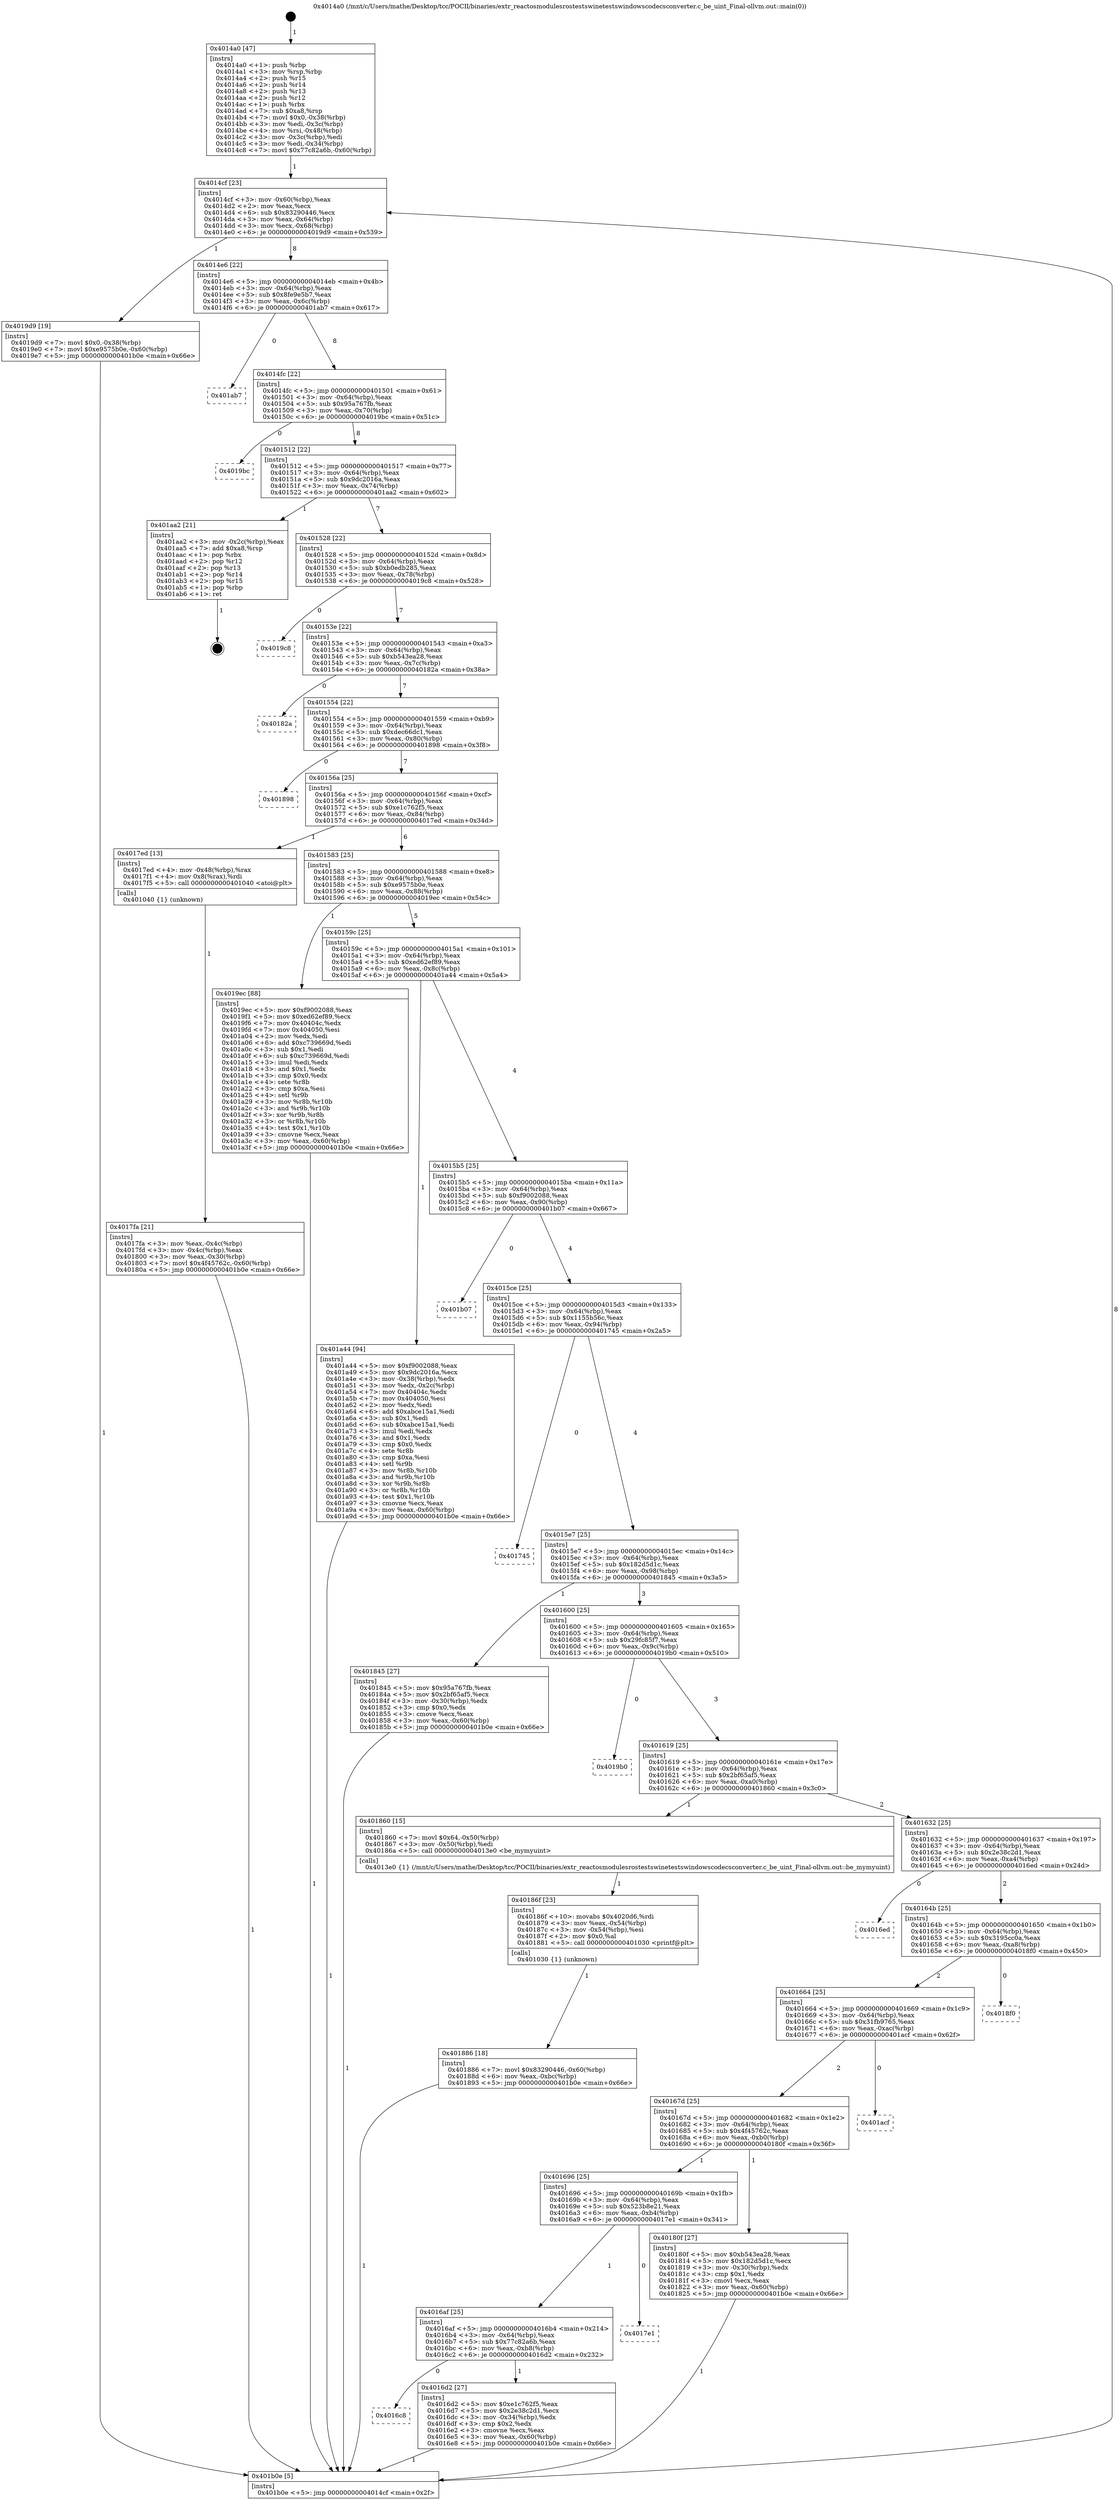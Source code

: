 digraph "0x4014a0" {
  label = "0x4014a0 (/mnt/c/Users/mathe/Desktop/tcc/POCII/binaries/extr_reactosmodulesrostestswinetestswindowscodecsconverter.c_be_uint_Final-ollvm.out::main(0))"
  labelloc = "t"
  node[shape=record]

  Entry [label="",width=0.3,height=0.3,shape=circle,fillcolor=black,style=filled]
  "0x4014cf" [label="{
     0x4014cf [23]\l
     | [instrs]\l
     &nbsp;&nbsp;0x4014cf \<+3\>: mov -0x60(%rbp),%eax\l
     &nbsp;&nbsp;0x4014d2 \<+2\>: mov %eax,%ecx\l
     &nbsp;&nbsp;0x4014d4 \<+6\>: sub $0x83290446,%ecx\l
     &nbsp;&nbsp;0x4014da \<+3\>: mov %eax,-0x64(%rbp)\l
     &nbsp;&nbsp;0x4014dd \<+3\>: mov %ecx,-0x68(%rbp)\l
     &nbsp;&nbsp;0x4014e0 \<+6\>: je 00000000004019d9 \<main+0x539\>\l
  }"]
  "0x4019d9" [label="{
     0x4019d9 [19]\l
     | [instrs]\l
     &nbsp;&nbsp;0x4019d9 \<+7\>: movl $0x0,-0x38(%rbp)\l
     &nbsp;&nbsp;0x4019e0 \<+7\>: movl $0xe9575b0e,-0x60(%rbp)\l
     &nbsp;&nbsp;0x4019e7 \<+5\>: jmp 0000000000401b0e \<main+0x66e\>\l
  }"]
  "0x4014e6" [label="{
     0x4014e6 [22]\l
     | [instrs]\l
     &nbsp;&nbsp;0x4014e6 \<+5\>: jmp 00000000004014eb \<main+0x4b\>\l
     &nbsp;&nbsp;0x4014eb \<+3\>: mov -0x64(%rbp),%eax\l
     &nbsp;&nbsp;0x4014ee \<+5\>: sub $0x8fe9e5b7,%eax\l
     &nbsp;&nbsp;0x4014f3 \<+3\>: mov %eax,-0x6c(%rbp)\l
     &nbsp;&nbsp;0x4014f6 \<+6\>: je 0000000000401ab7 \<main+0x617\>\l
  }"]
  Exit [label="",width=0.3,height=0.3,shape=circle,fillcolor=black,style=filled,peripheries=2]
  "0x401ab7" [label="{
     0x401ab7\l
  }", style=dashed]
  "0x4014fc" [label="{
     0x4014fc [22]\l
     | [instrs]\l
     &nbsp;&nbsp;0x4014fc \<+5\>: jmp 0000000000401501 \<main+0x61\>\l
     &nbsp;&nbsp;0x401501 \<+3\>: mov -0x64(%rbp),%eax\l
     &nbsp;&nbsp;0x401504 \<+5\>: sub $0x95a767fb,%eax\l
     &nbsp;&nbsp;0x401509 \<+3\>: mov %eax,-0x70(%rbp)\l
     &nbsp;&nbsp;0x40150c \<+6\>: je 00000000004019bc \<main+0x51c\>\l
  }"]
  "0x401886" [label="{
     0x401886 [18]\l
     | [instrs]\l
     &nbsp;&nbsp;0x401886 \<+7\>: movl $0x83290446,-0x60(%rbp)\l
     &nbsp;&nbsp;0x40188d \<+6\>: mov %eax,-0xbc(%rbp)\l
     &nbsp;&nbsp;0x401893 \<+5\>: jmp 0000000000401b0e \<main+0x66e\>\l
  }"]
  "0x4019bc" [label="{
     0x4019bc\l
  }", style=dashed]
  "0x401512" [label="{
     0x401512 [22]\l
     | [instrs]\l
     &nbsp;&nbsp;0x401512 \<+5\>: jmp 0000000000401517 \<main+0x77\>\l
     &nbsp;&nbsp;0x401517 \<+3\>: mov -0x64(%rbp),%eax\l
     &nbsp;&nbsp;0x40151a \<+5\>: sub $0x9dc2016a,%eax\l
     &nbsp;&nbsp;0x40151f \<+3\>: mov %eax,-0x74(%rbp)\l
     &nbsp;&nbsp;0x401522 \<+6\>: je 0000000000401aa2 \<main+0x602\>\l
  }"]
  "0x40186f" [label="{
     0x40186f [23]\l
     | [instrs]\l
     &nbsp;&nbsp;0x40186f \<+10\>: movabs $0x4020d6,%rdi\l
     &nbsp;&nbsp;0x401879 \<+3\>: mov %eax,-0x54(%rbp)\l
     &nbsp;&nbsp;0x40187c \<+3\>: mov -0x54(%rbp),%esi\l
     &nbsp;&nbsp;0x40187f \<+2\>: mov $0x0,%al\l
     &nbsp;&nbsp;0x401881 \<+5\>: call 0000000000401030 \<printf@plt\>\l
     | [calls]\l
     &nbsp;&nbsp;0x401030 \{1\} (unknown)\l
  }"]
  "0x401aa2" [label="{
     0x401aa2 [21]\l
     | [instrs]\l
     &nbsp;&nbsp;0x401aa2 \<+3\>: mov -0x2c(%rbp),%eax\l
     &nbsp;&nbsp;0x401aa5 \<+7\>: add $0xa8,%rsp\l
     &nbsp;&nbsp;0x401aac \<+1\>: pop %rbx\l
     &nbsp;&nbsp;0x401aad \<+2\>: pop %r12\l
     &nbsp;&nbsp;0x401aaf \<+2\>: pop %r13\l
     &nbsp;&nbsp;0x401ab1 \<+2\>: pop %r14\l
     &nbsp;&nbsp;0x401ab3 \<+2\>: pop %r15\l
     &nbsp;&nbsp;0x401ab5 \<+1\>: pop %rbp\l
     &nbsp;&nbsp;0x401ab6 \<+1\>: ret\l
  }"]
  "0x401528" [label="{
     0x401528 [22]\l
     | [instrs]\l
     &nbsp;&nbsp;0x401528 \<+5\>: jmp 000000000040152d \<main+0x8d\>\l
     &nbsp;&nbsp;0x40152d \<+3\>: mov -0x64(%rbp),%eax\l
     &nbsp;&nbsp;0x401530 \<+5\>: sub $0xb0edb285,%eax\l
     &nbsp;&nbsp;0x401535 \<+3\>: mov %eax,-0x78(%rbp)\l
     &nbsp;&nbsp;0x401538 \<+6\>: je 00000000004019c8 \<main+0x528\>\l
  }"]
  "0x4017fa" [label="{
     0x4017fa [21]\l
     | [instrs]\l
     &nbsp;&nbsp;0x4017fa \<+3\>: mov %eax,-0x4c(%rbp)\l
     &nbsp;&nbsp;0x4017fd \<+3\>: mov -0x4c(%rbp),%eax\l
     &nbsp;&nbsp;0x401800 \<+3\>: mov %eax,-0x30(%rbp)\l
     &nbsp;&nbsp;0x401803 \<+7\>: movl $0x4f45762c,-0x60(%rbp)\l
     &nbsp;&nbsp;0x40180a \<+5\>: jmp 0000000000401b0e \<main+0x66e\>\l
  }"]
  "0x4019c8" [label="{
     0x4019c8\l
  }", style=dashed]
  "0x40153e" [label="{
     0x40153e [22]\l
     | [instrs]\l
     &nbsp;&nbsp;0x40153e \<+5\>: jmp 0000000000401543 \<main+0xa3\>\l
     &nbsp;&nbsp;0x401543 \<+3\>: mov -0x64(%rbp),%eax\l
     &nbsp;&nbsp;0x401546 \<+5\>: sub $0xb543ea28,%eax\l
     &nbsp;&nbsp;0x40154b \<+3\>: mov %eax,-0x7c(%rbp)\l
     &nbsp;&nbsp;0x40154e \<+6\>: je 000000000040182a \<main+0x38a\>\l
  }"]
  "0x4014a0" [label="{
     0x4014a0 [47]\l
     | [instrs]\l
     &nbsp;&nbsp;0x4014a0 \<+1\>: push %rbp\l
     &nbsp;&nbsp;0x4014a1 \<+3\>: mov %rsp,%rbp\l
     &nbsp;&nbsp;0x4014a4 \<+2\>: push %r15\l
     &nbsp;&nbsp;0x4014a6 \<+2\>: push %r14\l
     &nbsp;&nbsp;0x4014a8 \<+2\>: push %r13\l
     &nbsp;&nbsp;0x4014aa \<+2\>: push %r12\l
     &nbsp;&nbsp;0x4014ac \<+1\>: push %rbx\l
     &nbsp;&nbsp;0x4014ad \<+7\>: sub $0xa8,%rsp\l
     &nbsp;&nbsp;0x4014b4 \<+7\>: movl $0x0,-0x38(%rbp)\l
     &nbsp;&nbsp;0x4014bb \<+3\>: mov %edi,-0x3c(%rbp)\l
     &nbsp;&nbsp;0x4014be \<+4\>: mov %rsi,-0x48(%rbp)\l
     &nbsp;&nbsp;0x4014c2 \<+3\>: mov -0x3c(%rbp),%edi\l
     &nbsp;&nbsp;0x4014c5 \<+3\>: mov %edi,-0x34(%rbp)\l
     &nbsp;&nbsp;0x4014c8 \<+7\>: movl $0x77c82a6b,-0x60(%rbp)\l
  }"]
  "0x40182a" [label="{
     0x40182a\l
  }", style=dashed]
  "0x401554" [label="{
     0x401554 [22]\l
     | [instrs]\l
     &nbsp;&nbsp;0x401554 \<+5\>: jmp 0000000000401559 \<main+0xb9\>\l
     &nbsp;&nbsp;0x401559 \<+3\>: mov -0x64(%rbp),%eax\l
     &nbsp;&nbsp;0x40155c \<+5\>: sub $0xdec66dc1,%eax\l
     &nbsp;&nbsp;0x401561 \<+3\>: mov %eax,-0x80(%rbp)\l
     &nbsp;&nbsp;0x401564 \<+6\>: je 0000000000401898 \<main+0x3f8\>\l
  }"]
  "0x401b0e" [label="{
     0x401b0e [5]\l
     | [instrs]\l
     &nbsp;&nbsp;0x401b0e \<+5\>: jmp 00000000004014cf \<main+0x2f\>\l
  }"]
  "0x401898" [label="{
     0x401898\l
  }", style=dashed]
  "0x40156a" [label="{
     0x40156a [25]\l
     | [instrs]\l
     &nbsp;&nbsp;0x40156a \<+5\>: jmp 000000000040156f \<main+0xcf\>\l
     &nbsp;&nbsp;0x40156f \<+3\>: mov -0x64(%rbp),%eax\l
     &nbsp;&nbsp;0x401572 \<+5\>: sub $0xe1c762f5,%eax\l
     &nbsp;&nbsp;0x401577 \<+6\>: mov %eax,-0x84(%rbp)\l
     &nbsp;&nbsp;0x40157d \<+6\>: je 00000000004017ed \<main+0x34d\>\l
  }"]
  "0x4016c8" [label="{
     0x4016c8\l
  }", style=dashed]
  "0x4017ed" [label="{
     0x4017ed [13]\l
     | [instrs]\l
     &nbsp;&nbsp;0x4017ed \<+4\>: mov -0x48(%rbp),%rax\l
     &nbsp;&nbsp;0x4017f1 \<+4\>: mov 0x8(%rax),%rdi\l
     &nbsp;&nbsp;0x4017f5 \<+5\>: call 0000000000401040 \<atoi@plt\>\l
     | [calls]\l
     &nbsp;&nbsp;0x401040 \{1\} (unknown)\l
  }"]
  "0x401583" [label="{
     0x401583 [25]\l
     | [instrs]\l
     &nbsp;&nbsp;0x401583 \<+5\>: jmp 0000000000401588 \<main+0xe8\>\l
     &nbsp;&nbsp;0x401588 \<+3\>: mov -0x64(%rbp),%eax\l
     &nbsp;&nbsp;0x40158b \<+5\>: sub $0xe9575b0e,%eax\l
     &nbsp;&nbsp;0x401590 \<+6\>: mov %eax,-0x88(%rbp)\l
     &nbsp;&nbsp;0x401596 \<+6\>: je 00000000004019ec \<main+0x54c\>\l
  }"]
  "0x4016d2" [label="{
     0x4016d2 [27]\l
     | [instrs]\l
     &nbsp;&nbsp;0x4016d2 \<+5\>: mov $0xe1c762f5,%eax\l
     &nbsp;&nbsp;0x4016d7 \<+5\>: mov $0x2e38c2d1,%ecx\l
     &nbsp;&nbsp;0x4016dc \<+3\>: mov -0x34(%rbp),%edx\l
     &nbsp;&nbsp;0x4016df \<+3\>: cmp $0x2,%edx\l
     &nbsp;&nbsp;0x4016e2 \<+3\>: cmovne %ecx,%eax\l
     &nbsp;&nbsp;0x4016e5 \<+3\>: mov %eax,-0x60(%rbp)\l
     &nbsp;&nbsp;0x4016e8 \<+5\>: jmp 0000000000401b0e \<main+0x66e\>\l
  }"]
  "0x4019ec" [label="{
     0x4019ec [88]\l
     | [instrs]\l
     &nbsp;&nbsp;0x4019ec \<+5\>: mov $0xf9002088,%eax\l
     &nbsp;&nbsp;0x4019f1 \<+5\>: mov $0xed62ef89,%ecx\l
     &nbsp;&nbsp;0x4019f6 \<+7\>: mov 0x40404c,%edx\l
     &nbsp;&nbsp;0x4019fd \<+7\>: mov 0x404050,%esi\l
     &nbsp;&nbsp;0x401a04 \<+2\>: mov %edx,%edi\l
     &nbsp;&nbsp;0x401a06 \<+6\>: add $0xc739669d,%edi\l
     &nbsp;&nbsp;0x401a0c \<+3\>: sub $0x1,%edi\l
     &nbsp;&nbsp;0x401a0f \<+6\>: sub $0xc739669d,%edi\l
     &nbsp;&nbsp;0x401a15 \<+3\>: imul %edi,%edx\l
     &nbsp;&nbsp;0x401a18 \<+3\>: and $0x1,%edx\l
     &nbsp;&nbsp;0x401a1b \<+3\>: cmp $0x0,%edx\l
     &nbsp;&nbsp;0x401a1e \<+4\>: sete %r8b\l
     &nbsp;&nbsp;0x401a22 \<+3\>: cmp $0xa,%esi\l
     &nbsp;&nbsp;0x401a25 \<+4\>: setl %r9b\l
     &nbsp;&nbsp;0x401a29 \<+3\>: mov %r8b,%r10b\l
     &nbsp;&nbsp;0x401a2c \<+3\>: and %r9b,%r10b\l
     &nbsp;&nbsp;0x401a2f \<+3\>: xor %r9b,%r8b\l
     &nbsp;&nbsp;0x401a32 \<+3\>: or %r8b,%r10b\l
     &nbsp;&nbsp;0x401a35 \<+4\>: test $0x1,%r10b\l
     &nbsp;&nbsp;0x401a39 \<+3\>: cmovne %ecx,%eax\l
     &nbsp;&nbsp;0x401a3c \<+3\>: mov %eax,-0x60(%rbp)\l
     &nbsp;&nbsp;0x401a3f \<+5\>: jmp 0000000000401b0e \<main+0x66e\>\l
  }"]
  "0x40159c" [label="{
     0x40159c [25]\l
     | [instrs]\l
     &nbsp;&nbsp;0x40159c \<+5\>: jmp 00000000004015a1 \<main+0x101\>\l
     &nbsp;&nbsp;0x4015a1 \<+3\>: mov -0x64(%rbp),%eax\l
     &nbsp;&nbsp;0x4015a4 \<+5\>: sub $0xed62ef89,%eax\l
     &nbsp;&nbsp;0x4015a9 \<+6\>: mov %eax,-0x8c(%rbp)\l
     &nbsp;&nbsp;0x4015af \<+6\>: je 0000000000401a44 \<main+0x5a4\>\l
  }"]
  "0x4016af" [label="{
     0x4016af [25]\l
     | [instrs]\l
     &nbsp;&nbsp;0x4016af \<+5\>: jmp 00000000004016b4 \<main+0x214\>\l
     &nbsp;&nbsp;0x4016b4 \<+3\>: mov -0x64(%rbp),%eax\l
     &nbsp;&nbsp;0x4016b7 \<+5\>: sub $0x77c82a6b,%eax\l
     &nbsp;&nbsp;0x4016bc \<+6\>: mov %eax,-0xb8(%rbp)\l
     &nbsp;&nbsp;0x4016c2 \<+6\>: je 00000000004016d2 \<main+0x232\>\l
  }"]
  "0x401a44" [label="{
     0x401a44 [94]\l
     | [instrs]\l
     &nbsp;&nbsp;0x401a44 \<+5\>: mov $0xf9002088,%eax\l
     &nbsp;&nbsp;0x401a49 \<+5\>: mov $0x9dc2016a,%ecx\l
     &nbsp;&nbsp;0x401a4e \<+3\>: mov -0x38(%rbp),%edx\l
     &nbsp;&nbsp;0x401a51 \<+3\>: mov %edx,-0x2c(%rbp)\l
     &nbsp;&nbsp;0x401a54 \<+7\>: mov 0x40404c,%edx\l
     &nbsp;&nbsp;0x401a5b \<+7\>: mov 0x404050,%esi\l
     &nbsp;&nbsp;0x401a62 \<+2\>: mov %edx,%edi\l
     &nbsp;&nbsp;0x401a64 \<+6\>: add $0xabce15a1,%edi\l
     &nbsp;&nbsp;0x401a6a \<+3\>: sub $0x1,%edi\l
     &nbsp;&nbsp;0x401a6d \<+6\>: sub $0xabce15a1,%edi\l
     &nbsp;&nbsp;0x401a73 \<+3\>: imul %edi,%edx\l
     &nbsp;&nbsp;0x401a76 \<+3\>: and $0x1,%edx\l
     &nbsp;&nbsp;0x401a79 \<+3\>: cmp $0x0,%edx\l
     &nbsp;&nbsp;0x401a7c \<+4\>: sete %r8b\l
     &nbsp;&nbsp;0x401a80 \<+3\>: cmp $0xa,%esi\l
     &nbsp;&nbsp;0x401a83 \<+4\>: setl %r9b\l
     &nbsp;&nbsp;0x401a87 \<+3\>: mov %r8b,%r10b\l
     &nbsp;&nbsp;0x401a8a \<+3\>: and %r9b,%r10b\l
     &nbsp;&nbsp;0x401a8d \<+3\>: xor %r9b,%r8b\l
     &nbsp;&nbsp;0x401a90 \<+3\>: or %r8b,%r10b\l
     &nbsp;&nbsp;0x401a93 \<+4\>: test $0x1,%r10b\l
     &nbsp;&nbsp;0x401a97 \<+3\>: cmovne %ecx,%eax\l
     &nbsp;&nbsp;0x401a9a \<+3\>: mov %eax,-0x60(%rbp)\l
     &nbsp;&nbsp;0x401a9d \<+5\>: jmp 0000000000401b0e \<main+0x66e\>\l
  }"]
  "0x4015b5" [label="{
     0x4015b5 [25]\l
     | [instrs]\l
     &nbsp;&nbsp;0x4015b5 \<+5\>: jmp 00000000004015ba \<main+0x11a\>\l
     &nbsp;&nbsp;0x4015ba \<+3\>: mov -0x64(%rbp),%eax\l
     &nbsp;&nbsp;0x4015bd \<+5\>: sub $0xf9002088,%eax\l
     &nbsp;&nbsp;0x4015c2 \<+6\>: mov %eax,-0x90(%rbp)\l
     &nbsp;&nbsp;0x4015c8 \<+6\>: je 0000000000401b07 \<main+0x667\>\l
  }"]
  "0x4017e1" [label="{
     0x4017e1\l
  }", style=dashed]
  "0x401b07" [label="{
     0x401b07\l
  }", style=dashed]
  "0x4015ce" [label="{
     0x4015ce [25]\l
     | [instrs]\l
     &nbsp;&nbsp;0x4015ce \<+5\>: jmp 00000000004015d3 \<main+0x133\>\l
     &nbsp;&nbsp;0x4015d3 \<+3\>: mov -0x64(%rbp),%eax\l
     &nbsp;&nbsp;0x4015d6 \<+5\>: sub $0x1155b56c,%eax\l
     &nbsp;&nbsp;0x4015db \<+6\>: mov %eax,-0x94(%rbp)\l
     &nbsp;&nbsp;0x4015e1 \<+6\>: je 0000000000401745 \<main+0x2a5\>\l
  }"]
  "0x401696" [label="{
     0x401696 [25]\l
     | [instrs]\l
     &nbsp;&nbsp;0x401696 \<+5\>: jmp 000000000040169b \<main+0x1fb\>\l
     &nbsp;&nbsp;0x40169b \<+3\>: mov -0x64(%rbp),%eax\l
     &nbsp;&nbsp;0x40169e \<+5\>: sub $0x523b8e21,%eax\l
     &nbsp;&nbsp;0x4016a3 \<+6\>: mov %eax,-0xb4(%rbp)\l
     &nbsp;&nbsp;0x4016a9 \<+6\>: je 00000000004017e1 \<main+0x341\>\l
  }"]
  "0x401745" [label="{
     0x401745\l
  }", style=dashed]
  "0x4015e7" [label="{
     0x4015e7 [25]\l
     | [instrs]\l
     &nbsp;&nbsp;0x4015e7 \<+5\>: jmp 00000000004015ec \<main+0x14c\>\l
     &nbsp;&nbsp;0x4015ec \<+3\>: mov -0x64(%rbp),%eax\l
     &nbsp;&nbsp;0x4015ef \<+5\>: sub $0x182d5d1c,%eax\l
     &nbsp;&nbsp;0x4015f4 \<+6\>: mov %eax,-0x98(%rbp)\l
     &nbsp;&nbsp;0x4015fa \<+6\>: je 0000000000401845 \<main+0x3a5\>\l
  }"]
  "0x40180f" [label="{
     0x40180f [27]\l
     | [instrs]\l
     &nbsp;&nbsp;0x40180f \<+5\>: mov $0xb543ea28,%eax\l
     &nbsp;&nbsp;0x401814 \<+5\>: mov $0x182d5d1c,%ecx\l
     &nbsp;&nbsp;0x401819 \<+3\>: mov -0x30(%rbp),%edx\l
     &nbsp;&nbsp;0x40181c \<+3\>: cmp $0x1,%edx\l
     &nbsp;&nbsp;0x40181f \<+3\>: cmovl %ecx,%eax\l
     &nbsp;&nbsp;0x401822 \<+3\>: mov %eax,-0x60(%rbp)\l
     &nbsp;&nbsp;0x401825 \<+5\>: jmp 0000000000401b0e \<main+0x66e\>\l
  }"]
  "0x401845" [label="{
     0x401845 [27]\l
     | [instrs]\l
     &nbsp;&nbsp;0x401845 \<+5\>: mov $0x95a767fb,%eax\l
     &nbsp;&nbsp;0x40184a \<+5\>: mov $0x2bf65af5,%ecx\l
     &nbsp;&nbsp;0x40184f \<+3\>: mov -0x30(%rbp),%edx\l
     &nbsp;&nbsp;0x401852 \<+3\>: cmp $0x0,%edx\l
     &nbsp;&nbsp;0x401855 \<+3\>: cmove %ecx,%eax\l
     &nbsp;&nbsp;0x401858 \<+3\>: mov %eax,-0x60(%rbp)\l
     &nbsp;&nbsp;0x40185b \<+5\>: jmp 0000000000401b0e \<main+0x66e\>\l
  }"]
  "0x401600" [label="{
     0x401600 [25]\l
     | [instrs]\l
     &nbsp;&nbsp;0x401600 \<+5\>: jmp 0000000000401605 \<main+0x165\>\l
     &nbsp;&nbsp;0x401605 \<+3\>: mov -0x64(%rbp),%eax\l
     &nbsp;&nbsp;0x401608 \<+5\>: sub $0x29fc85f7,%eax\l
     &nbsp;&nbsp;0x40160d \<+6\>: mov %eax,-0x9c(%rbp)\l
     &nbsp;&nbsp;0x401613 \<+6\>: je 00000000004019b0 \<main+0x510\>\l
  }"]
  "0x40167d" [label="{
     0x40167d [25]\l
     | [instrs]\l
     &nbsp;&nbsp;0x40167d \<+5\>: jmp 0000000000401682 \<main+0x1e2\>\l
     &nbsp;&nbsp;0x401682 \<+3\>: mov -0x64(%rbp),%eax\l
     &nbsp;&nbsp;0x401685 \<+5\>: sub $0x4f45762c,%eax\l
     &nbsp;&nbsp;0x40168a \<+6\>: mov %eax,-0xb0(%rbp)\l
     &nbsp;&nbsp;0x401690 \<+6\>: je 000000000040180f \<main+0x36f\>\l
  }"]
  "0x4019b0" [label="{
     0x4019b0\l
  }", style=dashed]
  "0x401619" [label="{
     0x401619 [25]\l
     | [instrs]\l
     &nbsp;&nbsp;0x401619 \<+5\>: jmp 000000000040161e \<main+0x17e\>\l
     &nbsp;&nbsp;0x40161e \<+3\>: mov -0x64(%rbp),%eax\l
     &nbsp;&nbsp;0x401621 \<+5\>: sub $0x2bf65af5,%eax\l
     &nbsp;&nbsp;0x401626 \<+6\>: mov %eax,-0xa0(%rbp)\l
     &nbsp;&nbsp;0x40162c \<+6\>: je 0000000000401860 \<main+0x3c0\>\l
  }"]
  "0x401acf" [label="{
     0x401acf\l
  }", style=dashed]
  "0x401860" [label="{
     0x401860 [15]\l
     | [instrs]\l
     &nbsp;&nbsp;0x401860 \<+7\>: movl $0x64,-0x50(%rbp)\l
     &nbsp;&nbsp;0x401867 \<+3\>: mov -0x50(%rbp),%edi\l
     &nbsp;&nbsp;0x40186a \<+5\>: call 00000000004013e0 \<be_mymyuint\>\l
     | [calls]\l
     &nbsp;&nbsp;0x4013e0 \{1\} (/mnt/c/Users/mathe/Desktop/tcc/POCII/binaries/extr_reactosmodulesrostestswinetestswindowscodecsconverter.c_be_uint_Final-ollvm.out::be_mymyuint)\l
  }"]
  "0x401632" [label="{
     0x401632 [25]\l
     | [instrs]\l
     &nbsp;&nbsp;0x401632 \<+5\>: jmp 0000000000401637 \<main+0x197\>\l
     &nbsp;&nbsp;0x401637 \<+3\>: mov -0x64(%rbp),%eax\l
     &nbsp;&nbsp;0x40163a \<+5\>: sub $0x2e38c2d1,%eax\l
     &nbsp;&nbsp;0x40163f \<+6\>: mov %eax,-0xa4(%rbp)\l
     &nbsp;&nbsp;0x401645 \<+6\>: je 00000000004016ed \<main+0x24d\>\l
  }"]
  "0x401664" [label="{
     0x401664 [25]\l
     | [instrs]\l
     &nbsp;&nbsp;0x401664 \<+5\>: jmp 0000000000401669 \<main+0x1c9\>\l
     &nbsp;&nbsp;0x401669 \<+3\>: mov -0x64(%rbp),%eax\l
     &nbsp;&nbsp;0x40166c \<+5\>: sub $0x31fb9765,%eax\l
     &nbsp;&nbsp;0x401671 \<+6\>: mov %eax,-0xac(%rbp)\l
     &nbsp;&nbsp;0x401677 \<+6\>: je 0000000000401acf \<main+0x62f\>\l
  }"]
  "0x4016ed" [label="{
     0x4016ed\l
  }", style=dashed]
  "0x40164b" [label="{
     0x40164b [25]\l
     | [instrs]\l
     &nbsp;&nbsp;0x40164b \<+5\>: jmp 0000000000401650 \<main+0x1b0\>\l
     &nbsp;&nbsp;0x401650 \<+3\>: mov -0x64(%rbp),%eax\l
     &nbsp;&nbsp;0x401653 \<+5\>: sub $0x3195cc0a,%eax\l
     &nbsp;&nbsp;0x401658 \<+6\>: mov %eax,-0xa8(%rbp)\l
     &nbsp;&nbsp;0x40165e \<+6\>: je 00000000004018f0 \<main+0x450\>\l
  }"]
  "0x4018f0" [label="{
     0x4018f0\l
  }", style=dashed]
  Entry -> "0x4014a0" [label=" 1"]
  "0x4014cf" -> "0x4019d9" [label=" 1"]
  "0x4014cf" -> "0x4014e6" [label=" 8"]
  "0x401aa2" -> Exit [label=" 1"]
  "0x4014e6" -> "0x401ab7" [label=" 0"]
  "0x4014e6" -> "0x4014fc" [label=" 8"]
  "0x401a44" -> "0x401b0e" [label=" 1"]
  "0x4014fc" -> "0x4019bc" [label=" 0"]
  "0x4014fc" -> "0x401512" [label=" 8"]
  "0x4019ec" -> "0x401b0e" [label=" 1"]
  "0x401512" -> "0x401aa2" [label=" 1"]
  "0x401512" -> "0x401528" [label=" 7"]
  "0x4019d9" -> "0x401b0e" [label=" 1"]
  "0x401528" -> "0x4019c8" [label=" 0"]
  "0x401528" -> "0x40153e" [label=" 7"]
  "0x401886" -> "0x401b0e" [label=" 1"]
  "0x40153e" -> "0x40182a" [label=" 0"]
  "0x40153e" -> "0x401554" [label=" 7"]
  "0x40186f" -> "0x401886" [label=" 1"]
  "0x401554" -> "0x401898" [label=" 0"]
  "0x401554" -> "0x40156a" [label=" 7"]
  "0x401860" -> "0x40186f" [label=" 1"]
  "0x40156a" -> "0x4017ed" [label=" 1"]
  "0x40156a" -> "0x401583" [label=" 6"]
  "0x401845" -> "0x401b0e" [label=" 1"]
  "0x401583" -> "0x4019ec" [label=" 1"]
  "0x401583" -> "0x40159c" [label=" 5"]
  "0x40180f" -> "0x401b0e" [label=" 1"]
  "0x40159c" -> "0x401a44" [label=" 1"]
  "0x40159c" -> "0x4015b5" [label=" 4"]
  "0x4017ed" -> "0x4017fa" [label=" 1"]
  "0x4015b5" -> "0x401b07" [label=" 0"]
  "0x4015b5" -> "0x4015ce" [label=" 4"]
  "0x401b0e" -> "0x4014cf" [label=" 8"]
  "0x4015ce" -> "0x401745" [label=" 0"]
  "0x4015ce" -> "0x4015e7" [label=" 4"]
  "0x4016d2" -> "0x401b0e" [label=" 1"]
  "0x4015e7" -> "0x401845" [label=" 1"]
  "0x4015e7" -> "0x401600" [label=" 3"]
  "0x4016af" -> "0x4016c8" [label=" 0"]
  "0x401600" -> "0x4019b0" [label=" 0"]
  "0x401600" -> "0x401619" [label=" 3"]
  "0x4017fa" -> "0x401b0e" [label=" 1"]
  "0x401619" -> "0x401860" [label=" 1"]
  "0x401619" -> "0x401632" [label=" 2"]
  "0x401696" -> "0x4016af" [label=" 1"]
  "0x401632" -> "0x4016ed" [label=" 0"]
  "0x401632" -> "0x40164b" [label=" 2"]
  "0x4014a0" -> "0x4014cf" [label=" 1"]
  "0x40164b" -> "0x4018f0" [label=" 0"]
  "0x40164b" -> "0x401664" [label=" 2"]
  "0x401696" -> "0x4017e1" [label=" 0"]
  "0x401664" -> "0x401acf" [label=" 0"]
  "0x401664" -> "0x40167d" [label=" 2"]
  "0x4016af" -> "0x4016d2" [label=" 1"]
  "0x40167d" -> "0x40180f" [label=" 1"]
  "0x40167d" -> "0x401696" [label=" 1"]
}
